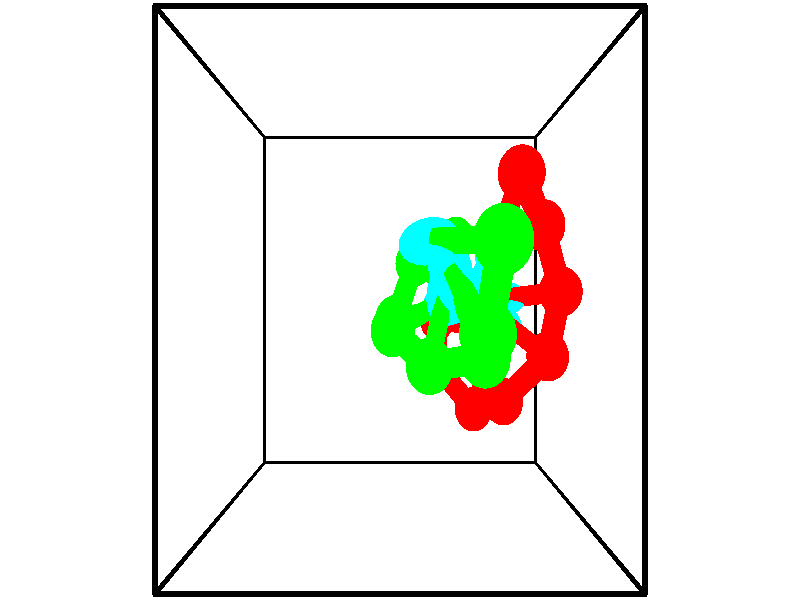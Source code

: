 // switches for output
#declare DRAW_BASES = 1; // possible values are 0, 1; only relevant for DNA ribbons
#declare DRAW_BASES_TYPE = 3; // possible values are 1, 2, 3; only relevant for DNA ribbons
#declare DRAW_FOG = 0; // set to 1 to enable fog

#include "colors.inc"

#include "transforms.inc"
background { rgb <1, 1, 1>}

#default {
   normal{
       ripples 0.25
       frequency 0.20
       turbulence 0.2
       lambda 5
   }
	finish {
		phong 0.1
		phong_size 40.
	}
}

// original window dimensions: 1024x640


// camera settings

camera {
	sky <-0, 1, 0>
	up <-0, 1, 0>
	right 1.6 * <1, 0, 0>
	location <2.5, 2.5, 11.1562>
	look_at <2.5, 2.5, 2.5>
	direction <0, 0, -8.6562>
	angle 67.0682
}


# declare cpy_camera_pos = <2.5, 2.5, 11.1562>;
# if (DRAW_FOG = 1)
fog {
	fog_type 2
	up vnormalize(cpy_camera_pos)
	color rgbt<1,1,1,0.3>
	distance 1e-5
	fog_alt 3e-3
	fog_offset 4
}
# end


// LIGHTS

# declare lum = 6;
global_settings {
	ambient_light rgb lum * <0.05, 0.05, 0.05>
	max_trace_level 15
}# declare cpy_direct_light_amount = 0.25;
light_source
{	1000 * <-1, -1, 1>,
	rgb lum * cpy_direct_light_amount
	parallel
}

light_source
{	1000 * <1, 1, -1>,
	rgb lum * cpy_direct_light_amount
	parallel
}

// strand 0

// nucleotide -1

// particle -1
sphere {
	<3.062961, 2.229075, 1.982430> 0.250000
	pigment { color rgbt <1,0,0,0> }
	no_shadow
}
cylinder {
	<3.452828, 2.170069, 2.049674>,  <3.686749, 2.134666, 2.090021>, 0.100000
	pigment { color rgbt <1,0,0,0> }
	no_shadow
}
cylinder {
	<3.452828, 2.170069, 2.049674>,  <3.062961, 2.229075, 1.982430>, 0.100000
	pigment { color rgbt <1,0,0,0> }
	no_shadow
}

// particle -1
sphere {
	<3.452828, 2.170069, 2.049674> 0.100000
	pigment { color rgbt <1,0,0,0> }
	no_shadow
}
sphere {
	0, 1
	scale<0.080000,0.200000,0.300000>
	matrix <-0.169414, 0.003775, 0.985538,
		-0.146017, -0.989053, -0.021312,
		0.974668, -0.147516, 0.168111,
		3.745229, 2.125815, 2.100107>
	pigment { color rgbt <0,1,1,0> }
	no_shadow
}
cylinder {
	<3.084712, 1.652664, 2.332411>,  <3.062961, 2.229075, 1.982430>, 0.130000
	pigment { color rgbt <1,0,0,0> }
	no_shadow
}

// nucleotide -1

// particle -1
sphere {
	<3.084712, 1.652664, 2.332411> 0.250000
	pigment { color rgbt <1,0,0,0> }
	no_shadow
}
cylinder {
	<3.429650, 1.833973, 2.422657>,  <3.636613, 1.942759, 2.476805>, 0.100000
	pigment { color rgbt <1,0,0,0> }
	no_shadow
}
cylinder {
	<3.429650, 1.833973, 2.422657>,  <3.084712, 1.652664, 2.332411>, 0.100000
	pigment { color rgbt <1,0,0,0> }
	no_shadow
}

// particle -1
sphere {
	<3.429650, 1.833973, 2.422657> 0.100000
	pigment { color rgbt <1,0,0,0> }
	no_shadow
}
sphere {
	0, 1
	scale<0.080000,0.200000,0.300000>
	matrix <-0.254967, 0.003777, 0.966942,
		0.437438, -0.891363, 0.118827,
		0.862346, 0.453275, 0.225616,
		3.688354, 1.969956, 2.490342>
	pigment { color rgbt <0,1,1,0> }
	no_shadow
}
cylinder {
	<3.498307, 1.260790, 2.927308>,  <3.084712, 1.652664, 2.332411>, 0.130000
	pigment { color rgbt <1,0,0,0> }
	no_shadow
}

// nucleotide -1

// particle -1
sphere {
	<3.498307, 1.260790, 2.927308> 0.250000
	pigment { color rgbt <1,0,0,0> }
	no_shadow
}
cylinder {
	<3.625594, 1.638950, 2.899160>,  <3.701967, 1.865847, 2.882272>, 0.100000
	pigment { color rgbt <1,0,0,0> }
	no_shadow
}
cylinder {
	<3.625594, 1.638950, 2.899160>,  <3.498307, 1.260790, 2.927308>, 0.100000
	pigment { color rgbt <1,0,0,0> }
	no_shadow
}

// particle -1
sphere {
	<3.625594, 1.638950, 2.899160> 0.100000
	pigment { color rgbt <1,0,0,0> }
	no_shadow
}
sphere {
	0, 1
	scale<0.080000,0.200000,0.300000>
	matrix <-0.134813, 0.118600, 0.983748,
		0.938383, -0.303560, 0.165193,
		0.318218, 0.945402, -0.070369,
		3.721060, 1.922571, 2.878050>
	pigment { color rgbt <0,1,1,0> }
	no_shadow
}
cylinder {
	<3.810240, 1.424904, 3.476649>,  <3.498307, 1.260790, 2.927308>, 0.130000
	pigment { color rgbt <1,0,0,0> }
	no_shadow
}

// nucleotide -1

// particle -1
sphere {
	<3.810240, 1.424904, 3.476649> 0.250000
	pigment { color rgbt <1,0,0,0> }
	no_shadow
}
cylinder {
	<3.710459, 1.788126, 3.342065>,  <3.650590, 2.006060, 3.261314>, 0.100000
	pigment { color rgbt <1,0,0,0> }
	no_shadow
}
cylinder {
	<3.710459, 1.788126, 3.342065>,  <3.810240, 1.424904, 3.476649>, 0.100000
	pigment { color rgbt <1,0,0,0> }
	no_shadow
}

// particle -1
sphere {
	<3.710459, 1.788126, 3.342065> 0.100000
	pigment { color rgbt <1,0,0,0> }
	no_shadow
}
sphere {
	0, 1
	scale<0.080000,0.200000,0.300000>
	matrix <-0.212260, 0.287724, 0.933896,
		0.944838, 0.304381, 0.120970,
		-0.249454, 0.908057, -0.336461,
		3.635623, 2.060544, 3.241127>
	pigment { color rgbt <0,1,1,0> }
	no_shadow
}
cylinder {
	<4.279828, 1.932853, 3.874663>,  <3.810240, 1.424904, 3.476649>, 0.130000
	pigment { color rgbt <1,0,0,0> }
	no_shadow
}

// nucleotide -1

// particle -1
sphere {
	<4.279828, 1.932853, 3.874663> 0.250000
	pigment { color rgbt <1,0,0,0> }
	no_shadow
}
cylinder {
	<3.972357, 2.145653, 3.732615>,  <3.787874, 2.273334, 3.647387>, 0.100000
	pigment { color rgbt <1,0,0,0> }
	no_shadow
}
cylinder {
	<3.972357, 2.145653, 3.732615>,  <4.279828, 1.932853, 3.874663>, 0.100000
	pigment { color rgbt <1,0,0,0> }
	no_shadow
}

// particle -1
sphere {
	<3.972357, 2.145653, 3.732615> 0.100000
	pigment { color rgbt <1,0,0,0> }
	no_shadow
}
sphere {
	0, 1
	scale<0.080000,0.200000,0.300000>
	matrix <-0.081450, 0.469257, 0.879297,
		0.634428, 0.704821, -0.317376,
		-0.768678, 0.532001, -0.355118,
		3.741753, 2.305254, 3.626080>
	pigment { color rgbt <0,1,1,0> }
	no_shadow
}
cylinder {
	<4.397109, 2.583082, 4.026666>,  <4.279828, 1.932853, 3.874663>, 0.130000
	pigment { color rgbt <1,0,0,0> }
	no_shadow
}

// nucleotide -1

// particle -1
sphere {
	<4.397109, 2.583082, 4.026666> 0.250000
	pigment { color rgbt <1,0,0,0> }
	no_shadow
}
cylinder {
	<4.001288, 2.540564, 3.987699>,  <3.763796, 2.515053, 3.964318>, 0.100000
	pigment { color rgbt <1,0,0,0> }
	no_shadow
}
cylinder {
	<4.001288, 2.540564, 3.987699>,  <4.397109, 2.583082, 4.026666>, 0.100000
	pigment { color rgbt <1,0,0,0> }
	no_shadow
}

// particle -1
sphere {
	<4.001288, 2.540564, 3.987699> 0.100000
	pigment { color rgbt <1,0,0,0> }
	no_shadow
}
sphere {
	0, 1
	scale<0.080000,0.200000,0.300000>
	matrix <-0.139828, 0.542627, 0.828253,
		-0.035177, 0.833221, -0.551821,
		-0.989551, -0.106295, -0.097419,
		3.704423, 2.508676, 3.958473>
	pigment { color rgbt <0,1,1,0> }
	no_shadow
}
cylinder {
	<4.153271, 3.218394, 4.181498>,  <4.397109, 2.583082, 4.026666>, 0.130000
	pigment { color rgbt <1,0,0,0> }
	no_shadow
}

// nucleotide -1

// particle -1
sphere {
	<4.153271, 3.218394, 4.181498> 0.250000
	pigment { color rgbt <1,0,0,0> }
	no_shadow
}
cylinder {
	<3.830215, 2.985224, 4.217093>,  <3.636382, 2.845323, 4.238451>, 0.100000
	pigment { color rgbt <1,0,0,0> }
	no_shadow
}
cylinder {
	<3.830215, 2.985224, 4.217093>,  <4.153271, 3.218394, 4.181498>, 0.100000
	pigment { color rgbt <1,0,0,0> }
	no_shadow
}

// particle -1
sphere {
	<3.830215, 2.985224, 4.217093> 0.100000
	pigment { color rgbt <1,0,0,0> }
	no_shadow
}
sphere {
	0, 1
	scale<0.080000,0.200000,0.300000>
	matrix <-0.200866, 0.413849, 0.887909,
		-0.554411, 0.699235, -0.451330,
		-0.807639, -0.582924, 0.088990,
		3.587924, 2.810347, 4.243791>
	pigment { color rgbt <0,1,1,0> }
	no_shadow
}
cylinder {
	<3.792737, 3.624140, 4.737483>,  <4.153271, 3.218394, 4.181498>, 0.130000
	pigment { color rgbt <1,0,0,0> }
	no_shadow
}

// nucleotide -1

// particle -1
sphere {
	<3.792737, 3.624140, 4.737483> 0.250000
	pigment { color rgbt <1,0,0,0> }
	no_shadow
}
cylinder {
	<3.643974, 3.258451, 4.673132>,  <3.554716, 3.039038, 4.634521>, 0.100000
	pigment { color rgbt <1,0,0,0> }
	no_shadow
}
cylinder {
	<3.643974, 3.258451, 4.673132>,  <3.792737, 3.624140, 4.737483>, 0.100000
	pigment { color rgbt <1,0,0,0> }
	no_shadow
}

// particle -1
sphere {
	<3.643974, 3.258451, 4.673132> 0.100000
	pigment { color rgbt <1,0,0,0> }
	no_shadow
}
sphere {
	0, 1
	scale<0.080000,0.200000,0.300000>
	matrix <-0.197967, -0.091208, 0.975956,
		-0.906914, 0.394814, -0.147065,
		-0.371908, -0.914223, -0.160878,
		3.532402, 2.984184, 4.624868>
	pigment { color rgbt <0,1,1,0> }
	no_shadow
}
// strand 1

// nucleotide -1

// particle -1
sphere {
	<3.356226, 2.918728, 6.154360> 0.250000
	pigment { color rgbt <0,1,0,0> }
	no_shadow
}
cylinder {
	<3.011230, 2.928457, 5.952164>,  <2.804233, 2.934295, 5.830846>, 0.100000
	pigment { color rgbt <0,1,0,0> }
	no_shadow
}
cylinder {
	<3.011230, 2.928457, 5.952164>,  <3.356226, 2.918728, 6.154360>, 0.100000
	pigment { color rgbt <0,1,0,0> }
	no_shadow
}

// particle -1
sphere {
	<3.011230, 2.928457, 5.952164> 0.100000
	pigment { color rgbt <0,1,0,0> }
	no_shadow
}
sphere {
	0, 1
	scale<0.080000,0.200000,0.300000>
	matrix <0.446977, -0.431801, -0.783428,
		-0.237325, -0.901641, 0.361553,
		-0.862489, 0.024322, -0.505490,
		2.752484, 2.935754, 5.800517>
	pigment { color rgbt <0,1,1,0> }
	no_shadow
}
cylinder {
	<3.267904, 2.252884, 5.877920>,  <3.356226, 2.918728, 6.154360>, 0.130000
	pigment { color rgbt <0,1,0,0> }
	no_shadow
}

// nucleotide -1

// particle -1
sphere {
	<3.267904, 2.252884, 5.877920> 0.250000
	pigment { color rgbt <0,1,0,0> }
	no_shadow
}
cylinder {
	<3.094162, 2.543409, 5.664827>,  <2.989917, 2.717725, 5.536972>, 0.100000
	pigment { color rgbt <0,1,0,0> }
	no_shadow
}
cylinder {
	<3.094162, 2.543409, 5.664827>,  <3.267904, 2.252884, 5.877920>, 0.100000
	pigment { color rgbt <0,1,0,0> }
	no_shadow
}

// particle -1
sphere {
	<3.094162, 2.543409, 5.664827> 0.100000
	pigment { color rgbt <0,1,0,0> }
	no_shadow
}
sphere {
	0, 1
	scale<0.080000,0.200000,0.300000>
	matrix <0.488910, -0.306623, -0.816670,
		-0.756507, -0.615183, -0.221920,
		-0.434355, 0.726315, -0.532731,
		2.963855, 2.761304, 5.505008>
	pigment { color rgbt <0,1,1,0> }
	no_shadow
}
cylinder {
	<3.336610, 2.024250, 5.208238>,  <3.267904, 2.252884, 5.877920>, 0.130000
	pigment { color rgbt <0,1,0,0> }
	no_shadow
}

// nucleotide -1

// particle -1
sphere {
	<3.336610, 2.024250, 5.208238> 0.250000
	pigment { color rgbt <0,1,0,0> }
	no_shadow
}
cylinder {
	<3.171932, 2.383694, 5.147562>,  <3.073125, 2.599360, 5.111156>, 0.100000
	pigment { color rgbt <0,1,0,0> }
	no_shadow
}
cylinder {
	<3.171932, 2.383694, 5.147562>,  <3.336610, 2.024250, 5.208238>, 0.100000
	pigment { color rgbt <0,1,0,0> }
	no_shadow
}

// particle -1
sphere {
	<3.171932, 2.383694, 5.147562> 0.100000
	pigment { color rgbt <0,1,0,0> }
	no_shadow
}
sphere {
	0, 1
	scale<0.080000,0.200000,0.300000>
	matrix <0.145940, -0.099294, -0.984298,
		-0.899560, -0.427368, -0.090264,
		-0.411695, 0.898608, -0.151691,
		3.048424, 2.653276, 5.102055>
	pigment { color rgbt <0,1,1,0> }
	no_shadow
}
cylinder {
	<2.811089, 1.917798, 4.800109>,  <3.336610, 2.024250, 5.208238>, 0.130000
	pigment { color rgbt <0,1,0,0> }
	no_shadow
}

// nucleotide -1

// particle -1
sphere {
	<2.811089, 1.917798, 4.800109> 0.250000
	pigment { color rgbt <0,1,0,0> }
	no_shadow
}
cylinder {
	<2.914043, 2.295128, 4.716308>,  <2.975816, 2.521526, 4.666028>, 0.100000
	pigment { color rgbt <0,1,0,0> }
	no_shadow
}
cylinder {
	<2.914043, 2.295128, 4.716308>,  <2.811089, 1.917798, 4.800109>, 0.100000
	pigment { color rgbt <0,1,0,0> }
	no_shadow
}

// particle -1
sphere {
	<2.914043, 2.295128, 4.716308> 0.100000
	pigment { color rgbt <0,1,0,0> }
	no_shadow
}
sphere {
	0, 1
	scale<0.080000,0.200000,0.300000>
	matrix <0.109612, -0.243910, -0.963584,
		-0.960072, 0.225048, -0.166178,
		0.257386, 0.943325, -0.209503,
		2.991259, 2.578125, 4.653457>
	pigment { color rgbt <0,1,1,0> }
	no_shadow
}
cylinder {
	<2.417877, 2.208917, 4.318136>,  <2.811089, 1.917798, 4.800109>, 0.130000
	pigment { color rgbt <0,1,0,0> }
	no_shadow
}

// nucleotide -1

// particle -1
sphere {
	<2.417877, 2.208917, 4.318136> 0.250000
	pigment { color rgbt <0,1,0,0> }
	no_shadow
}
cylinder {
	<2.775501, 2.385889, 4.290106>,  <2.990076, 2.492072, 4.273287>, 0.100000
	pigment { color rgbt <0,1,0,0> }
	no_shadow
}
cylinder {
	<2.775501, 2.385889, 4.290106>,  <2.417877, 2.208917, 4.318136>, 0.100000
	pigment { color rgbt <0,1,0,0> }
	no_shadow
}

// particle -1
sphere {
	<2.775501, 2.385889, 4.290106> 0.100000
	pigment { color rgbt <0,1,0,0> }
	no_shadow
}
sphere {
	0, 1
	scale<0.080000,0.200000,0.300000>
	matrix <0.113538, -0.375153, -0.919983,
		-0.433317, 0.814565, -0.385642,
		0.894061, 0.442429, -0.070076,
		3.043720, 2.518618, 4.269083>
	pigment { color rgbt <0,1,1,0> }
	no_shadow
}
cylinder {
	<2.444738, 2.302110, 3.645473>,  <2.417877, 2.208917, 4.318136>, 0.130000
	pigment { color rgbt <0,1,0,0> }
	no_shadow
}

// nucleotide -1

// particle -1
sphere {
	<2.444738, 2.302110, 3.645473> 0.250000
	pigment { color rgbt <0,1,0,0> }
	no_shadow
}
cylinder {
	<2.821922, 2.382172, 3.751879>,  <3.048233, 2.430208, 3.815722>, 0.100000
	pigment { color rgbt <0,1,0,0> }
	no_shadow
}
cylinder {
	<2.821922, 2.382172, 3.751879>,  <2.444738, 2.302110, 3.645473>, 0.100000
	pigment { color rgbt <0,1,0,0> }
	no_shadow
}

// particle -1
sphere {
	<2.821922, 2.382172, 3.751879> 0.100000
	pigment { color rgbt <0,1,0,0> }
	no_shadow
}
sphere {
	0, 1
	scale<0.080000,0.200000,0.300000>
	matrix <0.299473, -0.161006, -0.940421,
		-0.145398, 0.966445, -0.211763,
		0.942961, 0.200153, 0.266015,
		3.104810, 2.442218, 3.831683>
	pigment { color rgbt <0,1,1,0> }
	no_shadow
}
cylinder {
	<2.690713, 2.898391, 3.224587>,  <2.444738, 2.302110, 3.645473>, 0.130000
	pigment { color rgbt <0,1,0,0> }
	no_shadow
}

// nucleotide -1

// particle -1
sphere {
	<2.690713, 2.898391, 3.224587> 0.250000
	pigment { color rgbt <0,1,0,0> }
	no_shadow
}
cylinder {
	<3.020821, 2.705673, 3.342436>,  <3.218885, 2.590042, 3.413146>, 0.100000
	pigment { color rgbt <0,1,0,0> }
	no_shadow
}
cylinder {
	<3.020821, 2.705673, 3.342436>,  <2.690713, 2.898391, 3.224587>, 0.100000
	pigment { color rgbt <0,1,0,0> }
	no_shadow
}

// particle -1
sphere {
	<3.020821, 2.705673, 3.342436> 0.100000
	pigment { color rgbt <0,1,0,0> }
	no_shadow
}
sphere {
	0, 1
	scale<0.080000,0.200000,0.300000>
	matrix <0.221747, -0.203347, -0.953666,
		0.519383, 0.852363, -0.060979,
		0.825270, -0.481795, 0.294624,
		3.268401, 2.561135, 3.430824>
	pigment { color rgbt <0,1,1,0> }
	no_shadow
}
cylinder {
	<3.263079, 3.197360, 2.908115>,  <2.690713, 2.898391, 3.224587>, 0.130000
	pigment { color rgbt <0,1,0,0> }
	no_shadow
}

// nucleotide -1

// particle -1
sphere {
	<3.263079, 3.197360, 2.908115> 0.250000
	pigment { color rgbt <0,1,0,0> }
	no_shadow
}
cylinder {
	<3.339741, 2.816008, 3.001354>,  <3.385738, 2.587196, 3.057297>, 0.100000
	pigment { color rgbt <0,1,0,0> }
	no_shadow
}
cylinder {
	<3.339741, 2.816008, 3.001354>,  <3.263079, 3.197360, 2.908115>, 0.100000
	pigment { color rgbt <0,1,0,0> }
	no_shadow
}

// particle -1
sphere {
	<3.339741, 2.816008, 3.001354> 0.100000
	pigment { color rgbt <0,1,0,0> }
	no_shadow
}
sphere {
	0, 1
	scale<0.080000,0.200000,0.300000>
	matrix <0.195515, -0.195653, -0.960986,
		0.961791, 0.229752, 0.148902,
		0.191655, -0.953380, 0.233097,
		3.397237, 2.529994, 3.071283>
	pigment { color rgbt <0,1,1,0> }
	no_shadow
}
// box output
cylinder {
	<0.000000, 0.000000, 0.000000>,  <5.000000, 0.000000, 0.000000>, 0.025000
	pigment { color rgbt <0,0,0,0> }
	no_shadow
}
cylinder {
	<0.000000, 0.000000, 0.000000>,  <0.000000, 5.000000, 0.000000>, 0.025000
	pigment { color rgbt <0,0,0,0> }
	no_shadow
}
cylinder {
	<0.000000, 0.000000, 0.000000>,  <0.000000, 0.000000, 5.000000>, 0.025000
	pigment { color rgbt <0,0,0,0> }
	no_shadow
}
cylinder {
	<5.000000, 5.000000, 5.000000>,  <0.000000, 5.000000, 5.000000>, 0.025000
	pigment { color rgbt <0,0,0,0> }
	no_shadow
}
cylinder {
	<5.000000, 5.000000, 5.000000>,  <5.000000, 0.000000, 5.000000>, 0.025000
	pigment { color rgbt <0,0,0,0> }
	no_shadow
}
cylinder {
	<5.000000, 5.000000, 5.000000>,  <5.000000, 5.000000, 0.000000>, 0.025000
	pigment { color rgbt <0,0,0,0> }
	no_shadow
}
cylinder {
	<0.000000, 0.000000, 5.000000>,  <0.000000, 5.000000, 5.000000>, 0.025000
	pigment { color rgbt <0,0,0,0> }
	no_shadow
}
cylinder {
	<0.000000, 0.000000, 5.000000>,  <5.000000, 0.000000, 5.000000>, 0.025000
	pigment { color rgbt <0,0,0,0> }
	no_shadow
}
cylinder {
	<5.000000, 5.000000, 0.000000>,  <0.000000, 5.000000, 0.000000>, 0.025000
	pigment { color rgbt <0,0,0,0> }
	no_shadow
}
cylinder {
	<5.000000, 5.000000, 0.000000>,  <5.000000, 0.000000, 0.000000>, 0.025000
	pigment { color rgbt <0,0,0,0> }
	no_shadow
}
cylinder {
	<5.000000, 0.000000, 5.000000>,  <5.000000, 0.000000, 0.000000>, 0.025000
	pigment { color rgbt <0,0,0,0> }
	no_shadow
}
cylinder {
	<0.000000, 5.000000, 0.000000>,  <0.000000, 5.000000, 5.000000>, 0.025000
	pigment { color rgbt <0,0,0,0> }
	no_shadow
}
// end of box output
